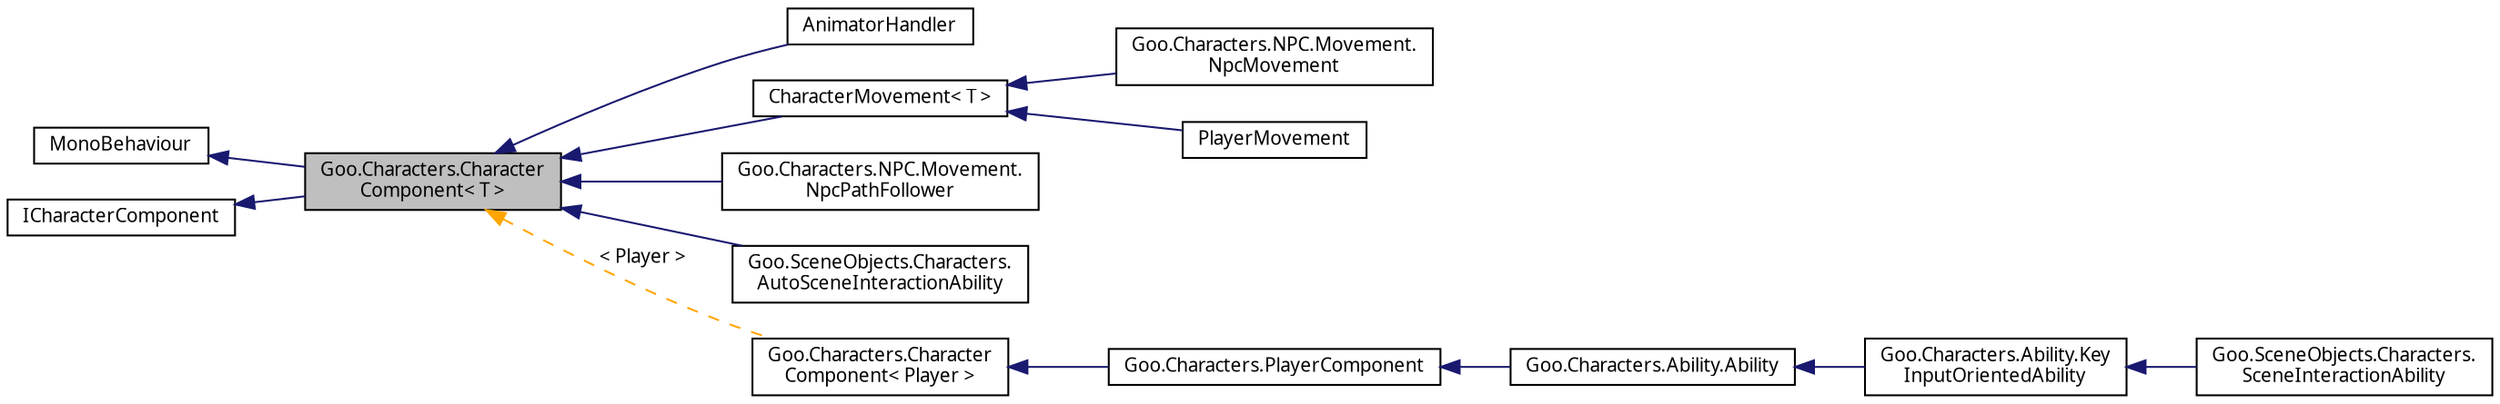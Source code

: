digraph "Goo.Characters.CharacterComponent&lt; T &gt;"
{
 // LATEX_PDF_SIZE
  edge [fontname="Calibrii",fontsize="10",labelfontname="Calibrii",labelfontsize="10"];
  node [fontname="Calibrii",fontsize="10",shape=record];
  rankdir="LR";
  Node1 [label="Goo.Characters.Character\lComponent\< T \>",height=0.2,width=0.4,color="black", fillcolor="grey75", style="filled", fontcolor="black",tooltip=" "];
  Node2 -> Node1 [dir="back",color="midnightblue",fontsize="10",style="solid",fontname="Calibrii"];
  Node2 [label="MonoBehaviour",height=0.2,width=0.4,color="black", fillcolor="white", style="filled",tooltip=" "];
  Node3 -> Node1 [dir="back",color="midnightblue",fontsize="10",style="solid",fontname="Calibrii"];
  Node3 [label="ICharacterComponent",height=0.2,width=0.4,color="black", fillcolor="white", style="filled",URL="$d6/d11/interfaceGoo_1_1Characters_1_1ICharacterComponent.html",tooltip=" "];
  Node1 -> Node4 [dir="back",color="midnightblue",fontsize="10",style="solid",fontname="Calibrii"];
  Node4 [label="AnimatorHandler",height=0.2,width=0.4,color="black", fillcolor="white", style="filled",URL="$d2/d76/classAnimatorHandler.html",tooltip=" "];
  Node1 -> Node5 [dir="back",color="midnightblue",fontsize="10",style="solid",fontname="Calibrii"];
  Node5 [label="CharacterMovement\< T \>",height=0.2,width=0.4,color="black", fillcolor="white", style="filled",URL="$d1/dbf/classCharacterMovement.html",tooltip=" "];
  Node5 -> Node6 [dir="back",color="midnightblue",fontsize="10",style="solid",fontname="Calibrii"];
  Node6 [label="Goo.Characters.NPC.Movement.\lNpcMovement",height=0.2,width=0.4,color="black", fillcolor="white", style="filled",URL="$df/df6/classGoo_1_1Characters_1_1NPC_1_1Movement_1_1NpcMovement.html",tooltip=" "];
  Node5 -> Node7 [dir="back",color="midnightblue",fontsize="10",style="solid",fontname="Calibrii"];
  Node7 [label="PlayerMovement",height=0.2,width=0.4,color="black", fillcolor="white", style="filled",URL="$de/d0b/classPlayerMovement.html",tooltip=" "];
  Node1 -> Node8 [dir="back",color="midnightblue",fontsize="10",style="solid",fontname="Calibrii"];
  Node8 [label="Goo.Characters.NPC.Movement.\lNpcPathFollower",height=0.2,width=0.4,color="black", fillcolor="white", style="filled",URL="$d3/db8/classGoo_1_1Characters_1_1NPC_1_1Movement_1_1NpcPathFollower.html",tooltip=" "];
  Node1 -> Node9 [dir="back",color="midnightblue",fontsize="10",style="solid",fontname="Calibrii"];
  Node9 [label="Goo.SceneObjects.Characters.\lAutoSceneInteractionAbility",height=0.2,width=0.4,color="black", fillcolor="white", style="filled",URL="$d5/da5/classGoo_1_1SceneObjects_1_1Characters_1_1AutoSceneInteractionAbility.html",tooltip=" "];
  Node1 -> Node10 [dir="back",color="orange",fontsize="10",style="dashed",label=" \< Player \>" ,fontname="Calibrii"];
  Node10 [label="Goo.Characters.Character\lComponent\< Player \>",height=0.2,width=0.4,color="black", fillcolor="white", style="filled",URL="$d2/d2c/classGoo_1_1Characters_1_1CharacterComponent.html",tooltip=" "];
  Node10 -> Node11 [dir="back",color="midnightblue",fontsize="10",style="solid",fontname="Calibrii"];
  Node11 [label="Goo.Characters.PlayerComponent",height=0.2,width=0.4,color="black", fillcolor="white", style="filled",URL="$d8/d97/classGoo_1_1Characters_1_1PlayerComponent.html",tooltip=" "];
  Node11 -> Node12 [dir="back",color="midnightblue",fontsize="10",style="solid",fontname="Calibrii"];
  Node12 [label="Goo.Characters.Ability.Ability",height=0.2,width=0.4,color="black", fillcolor="white", style="filled",URL="$d1/db9/classGoo_1_1Characters_1_1Ability_1_1Ability.html",tooltip=" "];
  Node12 -> Node13 [dir="back",color="midnightblue",fontsize="10",style="solid",fontname="Calibrii"];
  Node13 [label="Goo.Characters.Ability.Key\lInputOrientedAbility",height=0.2,width=0.4,color="black", fillcolor="white", style="filled",URL="$d1/da9/classGoo_1_1Characters_1_1Ability_1_1KeyInputOrientedAbility.html",tooltip=" "];
  Node13 -> Node14 [dir="back",color="midnightblue",fontsize="10",style="solid",fontname="Calibrii"];
  Node14 [label="Goo.SceneObjects.Characters.\lSceneInteractionAbility",height=0.2,width=0.4,color="black", fillcolor="white", style="filled",URL="$d0/d0b/classGoo_1_1SceneObjects_1_1Characters_1_1SceneInteractionAbility.html",tooltip=" "];
}
